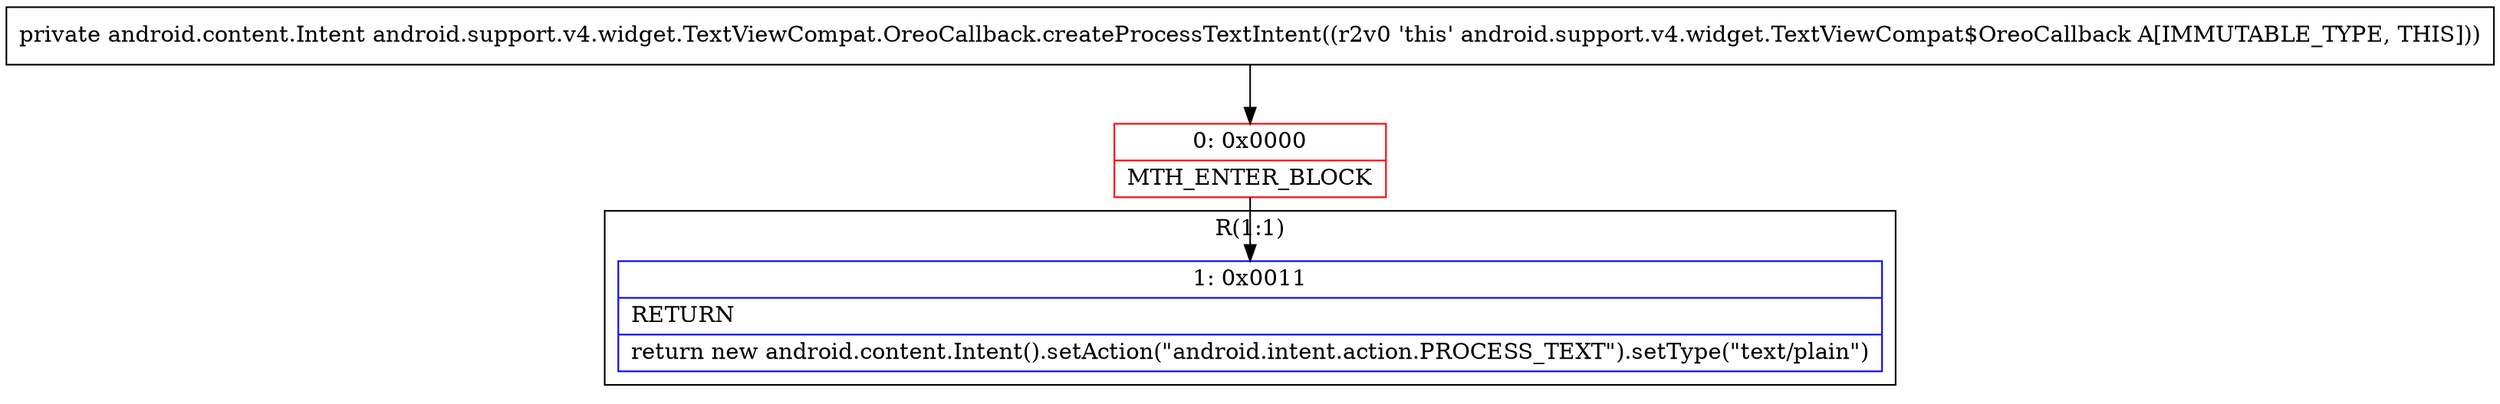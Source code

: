 digraph "CFG forandroid.support.v4.widget.TextViewCompat.OreoCallback.createProcessTextIntent()Landroid\/content\/Intent;" {
subgraph cluster_Region_1163684157 {
label = "R(1:1)";
node [shape=record,color=blue];
Node_1 [shape=record,label="{1\:\ 0x0011|RETURN\l|return new android.content.Intent().setAction(\"android.intent.action.PROCESS_TEXT\").setType(\"text\/plain\")\l}"];
}
Node_0 [shape=record,color=red,label="{0\:\ 0x0000|MTH_ENTER_BLOCK\l}"];
MethodNode[shape=record,label="{private android.content.Intent android.support.v4.widget.TextViewCompat.OreoCallback.createProcessTextIntent((r2v0 'this' android.support.v4.widget.TextViewCompat$OreoCallback A[IMMUTABLE_TYPE, THIS])) }"];
MethodNode -> Node_0;
Node_0 -> Node_1;
}

